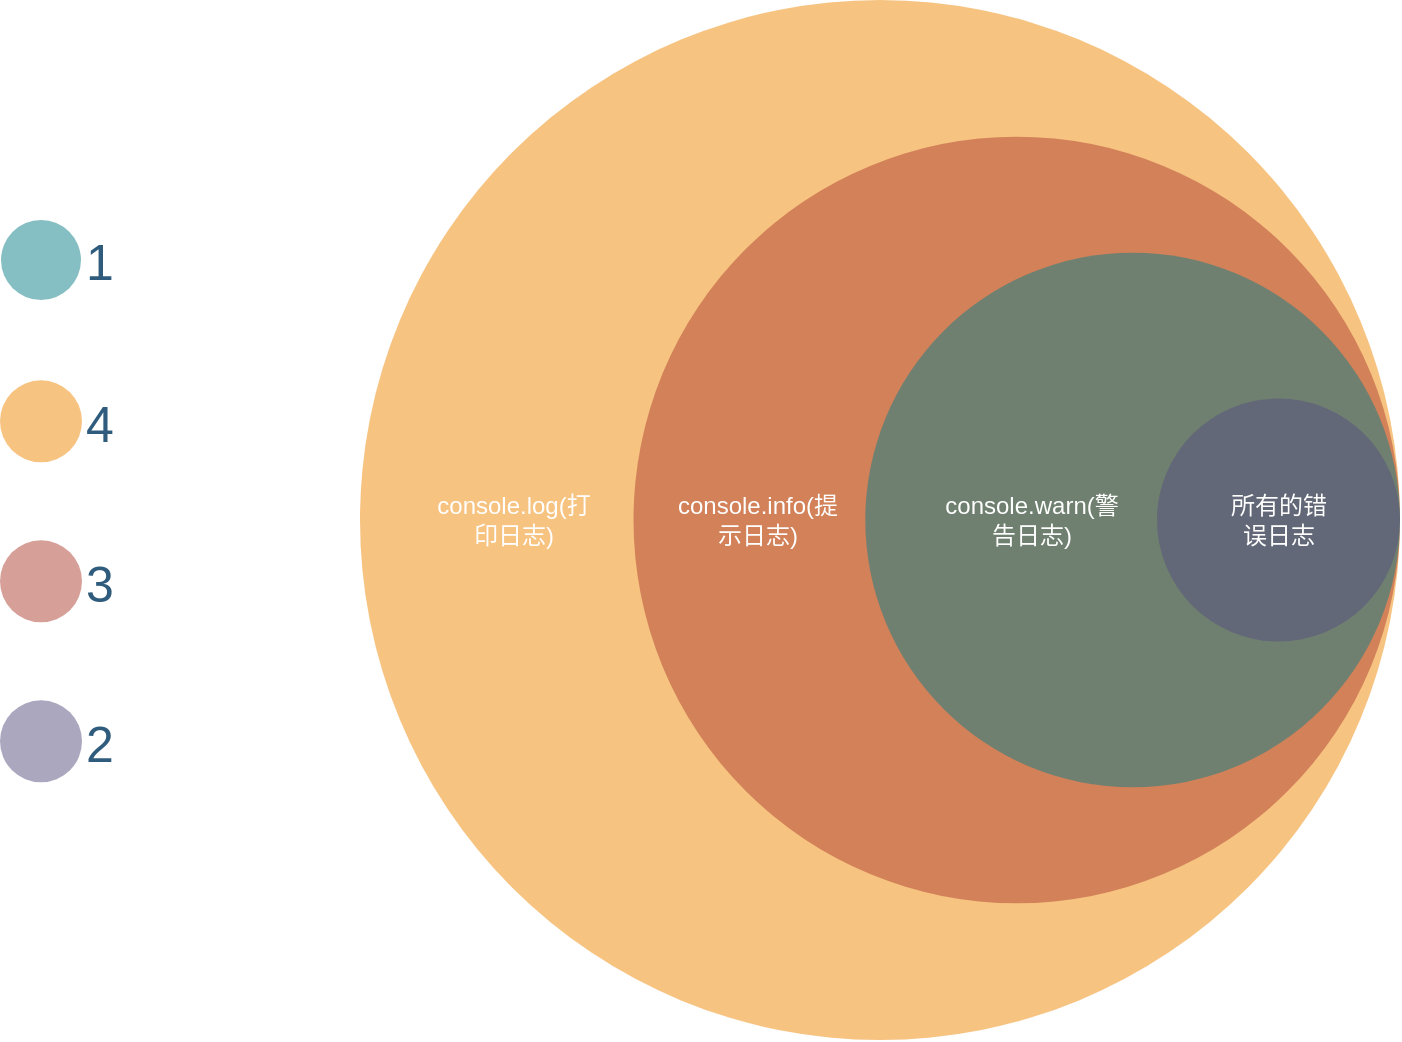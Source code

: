 <mxfile version="15.0.5" type="github">
  <diagram id="3228e29e-7158-1315-38df-8450db1d8a1d" name="Page-1">
    <mxGraphModel dx="2031" dy="1134" grid="1" gridSize="10" guides="1" tooltips="1" connect="1" arrows="1" fold="1" page="1" pageScale="1" pageWidth="1169" pageHeight="827" background="none" math="0" shadow="0">
      <root>
        <mxCell id="0" />
        <mxCell id="1" parent="0" />
        <mxCell id="l1rXLmj31TUmA5_F8zvS-21693" value="" style="group" vertex="1" connectable="0" parent="1">
          <mxGeometry x="350" y="120" width="520" height="520" as="geometry" />
        </mxCell>
        <mxCell id="21659" value="" style="ellipse;whiteSpace=wrap;html=1;aspect=fixed;rounded=1;shadow=0;glass=0;labelBackgroundColor=#FFFFFF;strokeColor=none;strokeWidth=2;fillColor=#F08705;gradientColor=none;fontFamily=Helvetica;fontSize=25;fontColor=#2F5B7C;align=center;opacity=50;" parent="l1rXLmj31TUmA5_F8zvS-21693" vertex="1">
          <mxGeometry width="520" height="520" as="geometry" />
        </mxCell>
        <mxCell id="l1rXLmj31TUmA5_F8zvS-21688" value="" style="ellipse;whiteSpace=wrap;html=1;aspect=fixed;rounded=1;shadow=0;glass=0;labelBackgroundColor=none;strokeColor=none;strokeWidth=2;fillColor=#AE4132;gradientColor=none;fontFamily=Helvetica;fontSize=25;fontColor=#2F5B7C;align=center;opacity=50;labelPosition=right;verticalLabelPosition=middle;verticalAlign=middle;" vertex="1" parent="l1rXLmj31TUmA5_F8zvS-21693">
          <mxGeometry x="136.747" y="68.373" width="383.253" height="383.253" as="geometry" />
        </mxCell>
        <mxCell id="l1rXLmj31TUmA5_F8zvS-21687" value="" style="ellipse;whiteSpace=wrap;html=1;aspect=fixed;rounded=1;shadow=0;glass=0;labelBackgroundColor=none;strokeColor=none;strokeWidth=2;fillColor=#0E8088;gradientColor=none;fontFamily=Helvetica;fontSize=25;fontColor=#2F5B7C;align=center;opacity=50;labelPosition=right;verticalLabelPosition=middle;verticalAlign=middle;" vertex="1" parent="l1rXLmj31TUmA5_F8zvS-21693">
          <mxGeometry x="252.657" y="126.329" width="267.343" height="267.343" as="geometry" />
        </mxCell>
        <mxCell id="21662" value="" style="ellipse;whiteSpace=wrap;html=1;aspect=fixed;rounded=1;shadow=0;glass=0;labelBackgroundColor=#FFFFFF;strokeColor=none;strokeWidth=2;fillColor=#56517E;gradientColor=none;fontFamily=Helvetica;fontSize=25;fontColor=#2F5B7C;align=center;opacity=50;" parent="l1rXLmj31TUmA5_F8zvS-21693" vertex="1">
          <mxGeometry x="398.481" y="199.24" width="121.519" height="121.519" as="geometry" />
        </mxCell>
        <mxCell id="l1rXLmj31TUmA5_F8zvS-21694" value="" style="group" vertex="1" connectable="0" parent="l1rXLmj31TUmA5_F8zvS-21693">
          <mxGeometry x="-180" y="110" width="41" height="281.15" as="geometry" />
        </mxCell>
        <mxCell id="21654" value="1" style="ellipse;whiteSpace=wrap;html=1;aspect=fixed;rounded=1;shadow=0;glass=0;labelBackgroundColor=none;strokeColor=none;strokeWidth=2;fillColor=#0E8088;gradientColor=none;fontFamily=Helvetica;fontSize=25;fontColor=#2F5B7C;align=left;opacity=50;labelPosition=right;verticalLabelPosition=middle;verticalAlign=middle;" parent="l1rXLmj31TUmA5_F8zvS-21694" vertex="1">
          <mxGeometry x="0.5" width="40" height="40" as="geometry" />
        </mxCell>
        <mxCell id="21655" value="2" style="ellipse;whiteSpace=wrap;html=1;aspect=fixed;rounded=1;shadow=0;glass=0;labelBackgroundColor=none;strokeColor=none;strokeWidth=2;fillColor=#56517E;gradientColor=none;fontFamily=Helvetica;fontSize=25;fontColor=#2F5B7C;align=left;opacity=50;labelPosition=right;verticalLabelPosition=middle;verticalAlign=middle;" parent="l1rXLmj31TUmA5_F8zvS-21694" vertex="1">
          <mxGeometry y="240.15" width="41" height="41" as="geometry" />
        </mxCell>
        <mxCell id="21656" value="4" style="ellipse;whiteSpace=wrap;html=1;aspect=fixed;rounded=1;shadow=0;glass=0;labelBackgroundColor=none;strokeColor=none;strokeWidth=2;fillColor=#F08705;gradientColor=none;fontFamily=Helvetica;fontSize=25;fontColor=#2F5B7C;align=left;opacity=50;labelPosition=right;verticalLabelPosition=middle;verticalAlign=middle;" parent="l1rXLmj31TUmA5_F8zvS-21694" vertex="1">
          <mxGeometry y="80.15" width="41" height="41" as="geometry" />
        </mxCell>
        <mxCell id="21657" value="3" style="ellipse;whiteSpace=wrap;html=1;aspect=fixed;rounded=1;shadow=0;glass=0;labelBackgroundColor=none;strokeColor=none;strokeWidth=2;fillColor=#AE4132;gradientColor=none;fontFamily=Helvetica;fontSize=25;fontColor=#2F5B7C;align=left;opacity=50;labelPosition=right;verticalLabelPosition=middle;verticalAlign=middle;" parent="l1rXLmj31TUmA5_F8zvS-21694" vertex="1">
          <mxGeometry y="160.15" width="41" height="41" as="geometry" />
        </mxCell>
        <mxCell id="l1rXLmj31TUmA5_F8zvS-21695" value="所有的错误日志" style="text;html=1;strokeColor=none;fillColor=none;align=center;verticalAlign=middle;whiteSpace=wrap;rounded=0;fontColor=#FFFFFF;" vertex="1" parent="l1rXLmj31TUmA5_F8zvS-21693">
          <mxGeometry x="429.62" y="245" width="59.24" height="30" as="geometry" />
        </mxCell>
        <mxCell id="l1rXLmj31TUmA5_F8zvS-21708" value="console.warn(警告日志)" style="text;html=1;strokeColor=none;fillColor=none;align=center;verticalAlign=middle;whiteSpace=wrap;rounded=0;fontColor=#FFFFFF;" vertex="1" parent="l1rXLmj31TUmA5_F8zvS-21693">
          <mxGeometry x="306" y="235" width="60" height="50" as="geometry" />
        </mxCell>
        <mxCell id="l1rXLmj31TUmA5_F8zvS-21709" value="console.info(提示日志)" style="text;html=1;strokeColor=none;fillColor=none;align=center;verticalAlign=middle;whiteSpace=wrap;rounded=0;fontColor=#FFFFFF;" vertex="1" parent="l1rXLmj31TUmA5_F8zvS-21693">
          <mxGeometry x="179" y="250" width="40" height="20" as="geometry" />
        </mxCell>
        <mxCell id="l1rXLmj31TUmA5_F8zvS-21710" value="console.log(打印日志)" style="text;html=1;strokeColor=none;fillColor=none;align=center;verticalAlign=middle;whiteSpace=wrap;rounded=0;fontColor=#FFFFFF;" vertex="1" parent="l1rXLmj31TUmA5_F8zvS-21693">
          <mxGeometry x="37" y="240" width="80" height="40" as="geometry" />
        </mxCell>
      </root>
    </mxGraphModel>
  </diagram>
</mxfile>
